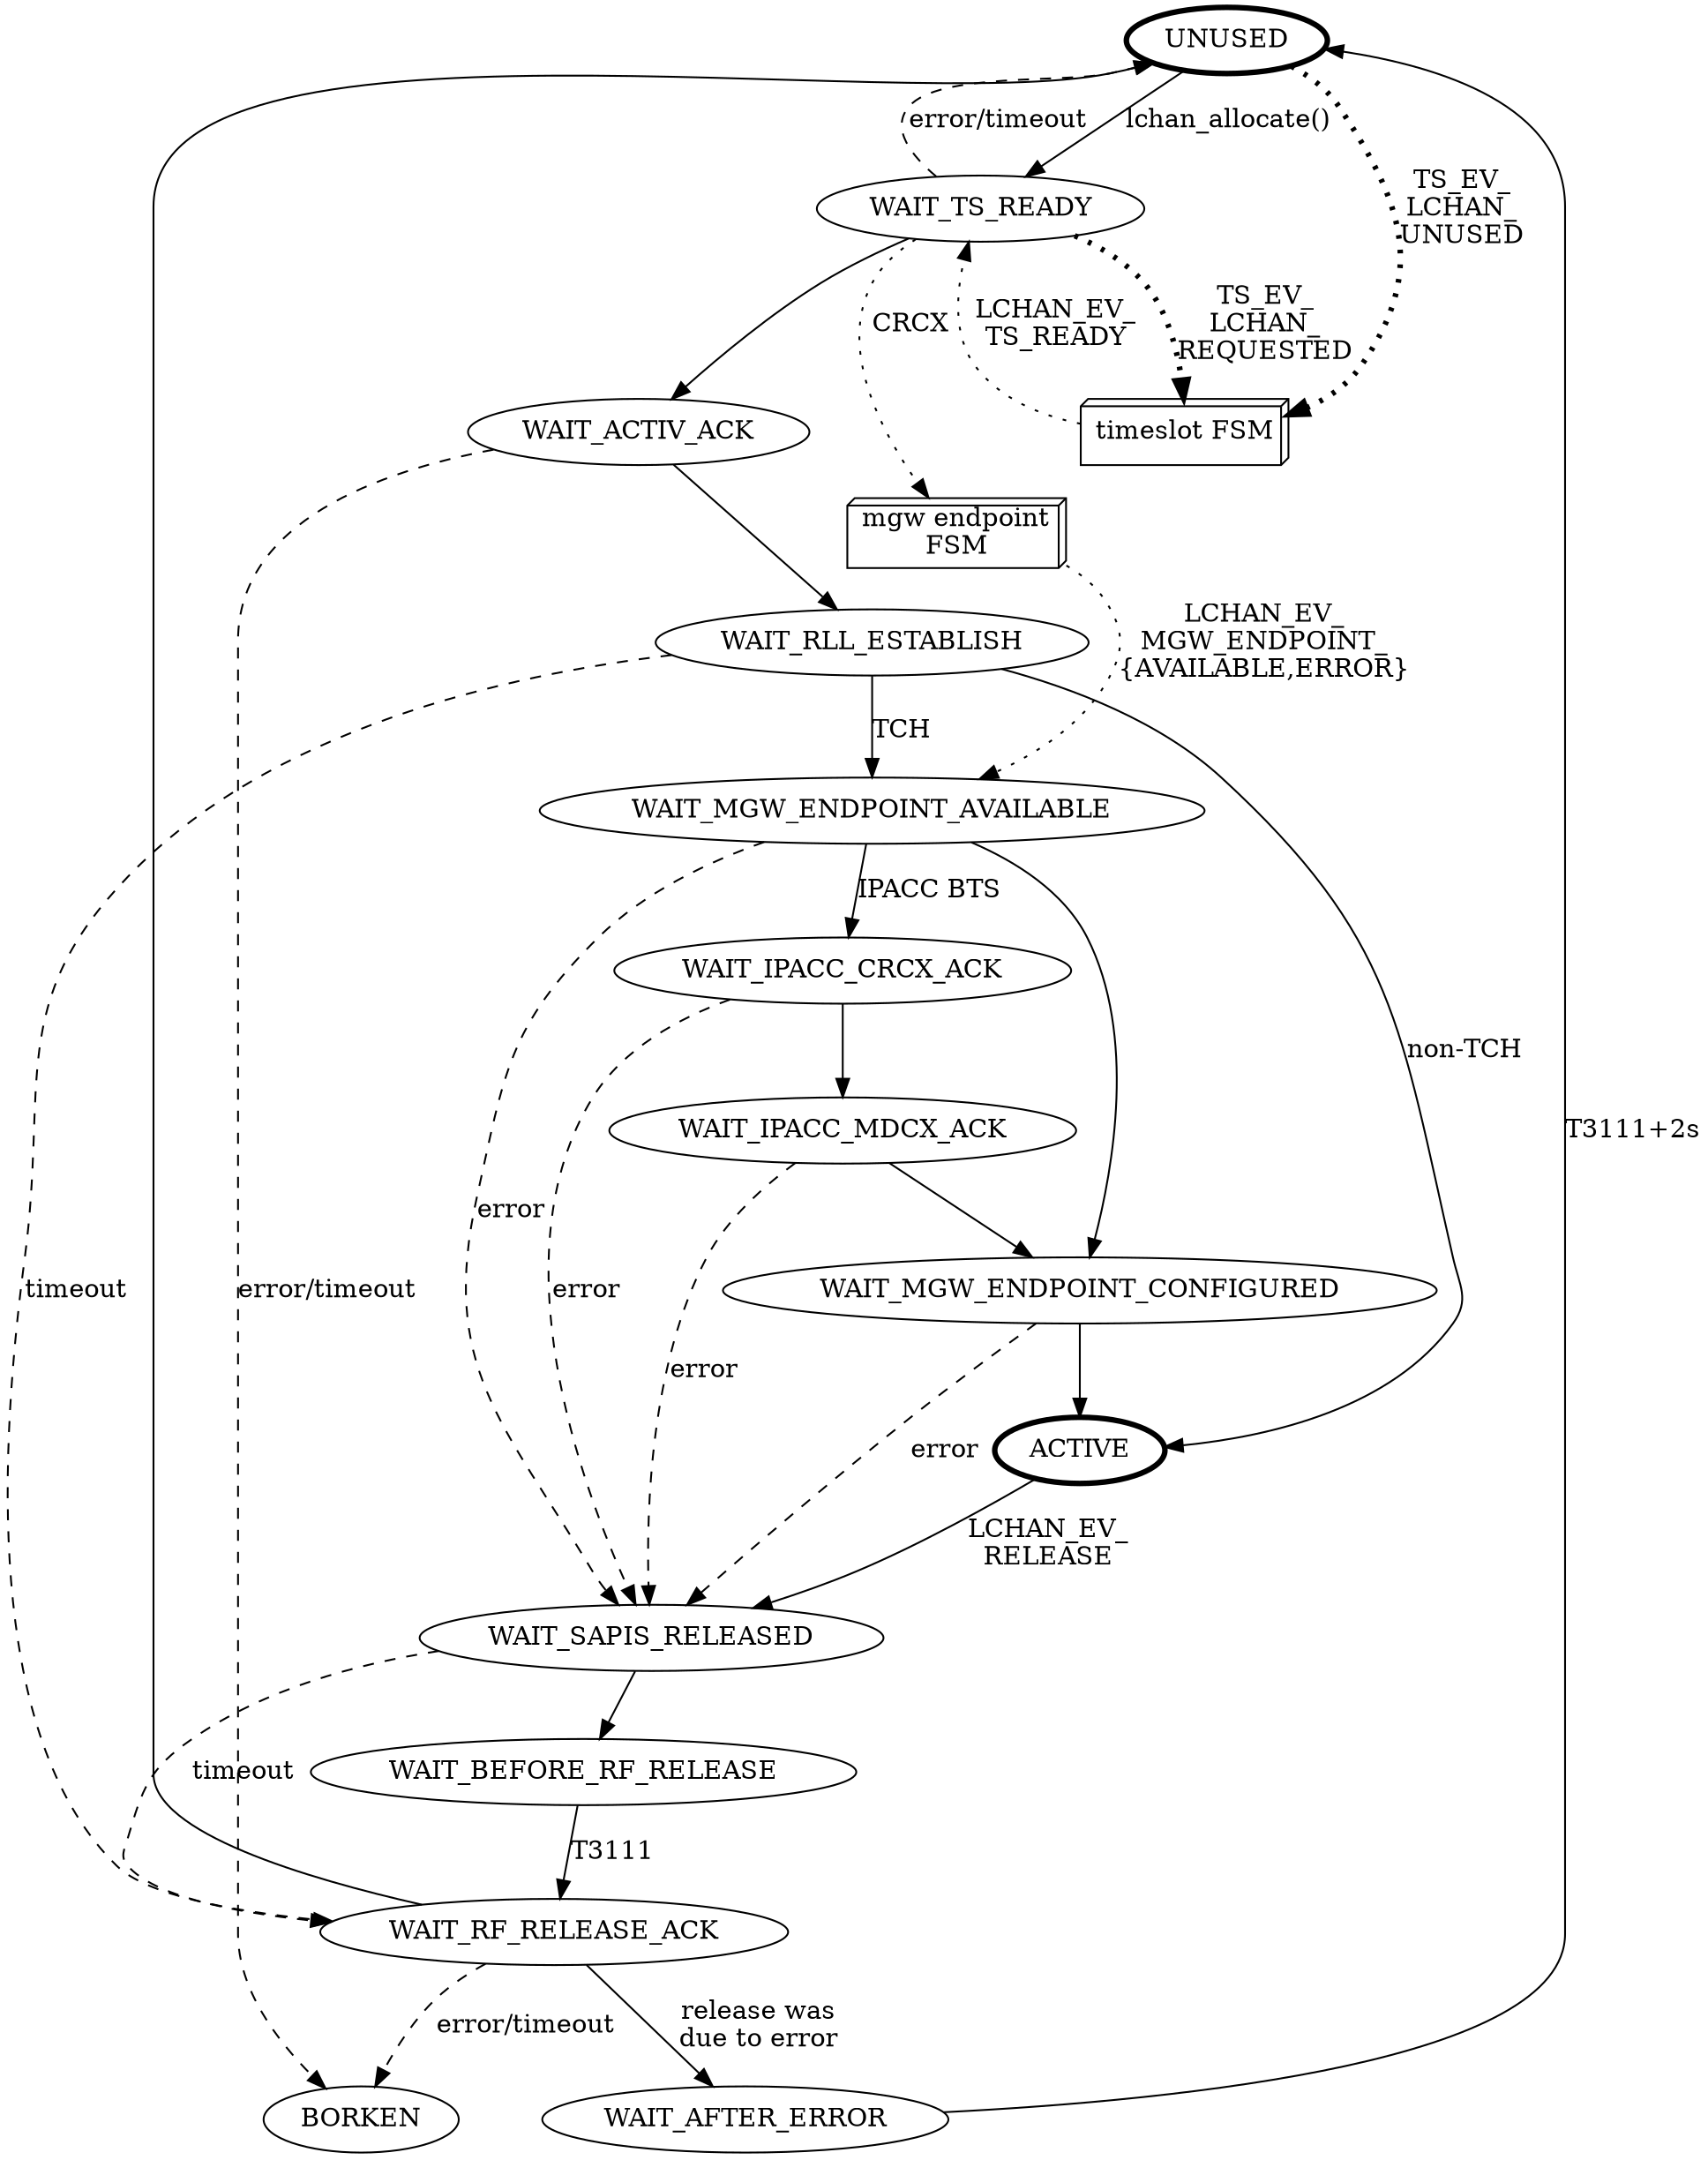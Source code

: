 digraph G {
rankdir=TB;
	
	invisible [style="invisible"]
	UNUSED [penwidth=3.0]
	WAIT_TS_READY
	WAIT_ACTIV_ACK
	WAIT_MGW_ENDPOINT_AVAILABLE
	WAIT_IPACC_CRCX_ACK
	WAIT_IPACC_MDCX_ACK
	WAIT_MGW_ENDPOINT_CONFIGURED
	WAIT_RLL_ESTABLISH
	ACTIVE [penwidth=3.0]
	WAIT_SAPIS_RELEASED
	WAIT_BEFORE_RF_RELEASE
	WAIT_RF_RELEASE_ACK
	WAIT_AFTER_ERROR
	BORKEN
	
	ts [label="timeslot FSM",shape=box3d];
	mgwep [label="mgw endpoint\nFSM",shape=box3d];

	UNUSED -> WAIT_TS_READY [label="lchan_allocate()"]
	WAIT_TS_READY -> WAIT_ACTIV_ACK
	WAIT_ACTIV_ACK -> WAIT_RLL_ESTABLISH
	WAIT_RLL_ESTABLISH -> WAIT_MGW_ENDPOINT_AVAILABLE [label="TCH"]
	WAIT_MGW_ENDPOINT_AVAILABLE -> WAIT_IPACC_CRCX_ACK [label="IPACC BTS"]
	WAIT_MGW_ENDPOINT_AVAILABLE -> WAIT_MGW_ENDPOINT_CONFIGURED
	WAIT_IPACC_CRCX_ACK -> WAIT_IPACC_MDCX_ACK
	WAIT_IPACC_MDCX_ACK -> WAIT_MGW_ENDPOINT_CONFIGURED
	WAIT_MGW_ENDPOINT_CONFIGURED -> ACTIVE
	WAIT_RLL_ESTABLISH -> ACTIVE [label="non-TCH"];
	WAIT_RLL_ESTABLISH -> WAIT_RF_RELEASE_ACK [label="timeout",style=dashed,constraint=false]

	ACTIVE -> WAIT_SAPIS_RELEASED [label="LCHAN_EV_\nRELEASE"]
	WAIT_SAPIS_RELEASED -> WAIT_BEFORE_RF_RELEASE
	WAIT_SAPIS_RELEASED -> WAIT_RF_RELEASE_ACK [label="timeout",style=dashed,constraint=false]

	WAIT_BEFORE_RF_RELEASE -> WAIT_RF_RELEASE_ACK [label="T3111"]
	WAIT_RF_RELEASE_ACK -> UNUSED
	WAIT_RF_RELEASE_ACK -> WAIT_AFTER_ERROR [label="release was\ndue to error"]
	WAIT_AFTER_ERROR -> UNUSED [label="T3111+2s"]

	WAIT_TS_READY -> ts [label="TS_EV_\nLCHAN_\nREQUESTED",style=dotted,penwidth=3]
	UNUSED -> ts [label="TS_EV_\nLCHAN_\nUNUSED",style=dotted,penwidth=3]
	ts -> WAIT_TS_READY [label="LCHAN_EV_\nTS_READY",style=dotted]

	WAIT_TS_READY -> UNUSED [label="error/timeout",style=dashed,constraint=false]
	{WAIT_ACTIV_ACK,WAIT_RF_RELEASE_ACK} -> BORKEN [label="error/timeout",style=dashed]
	{WAIT_MGW_ENDPOINT_AVAILABLE,WAIT_IPACC_CRCX_ACK,WAIT_IPACC_MDCX_ACK,WAIT_MGW_ENDPOINT_CONFIGURED} -> WAIT_SAPIS_RELEASED [label=error,style=dashed]

	WAIT_TS_READY -> mgwep [label="CRCX",style=dotted]
	mgwep -> WAIT_MGW_ENDPOINT_AVAILABLE [label="LCHAN_EV_\nMGW_ENDPOINT_\n{AVAILABLE,ERROR}",style=dotted]

}
